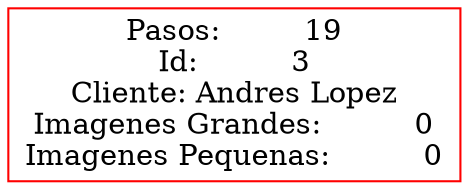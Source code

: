  digraph G {
 rankdir=LR;
 node1 [label="Pasos:         19\nId:          3\nCliente: Andres Lopez\nImagenes Grandes:          0\nImagenes Pequenas:          0", color="red", shape="rectangle"];
 }
